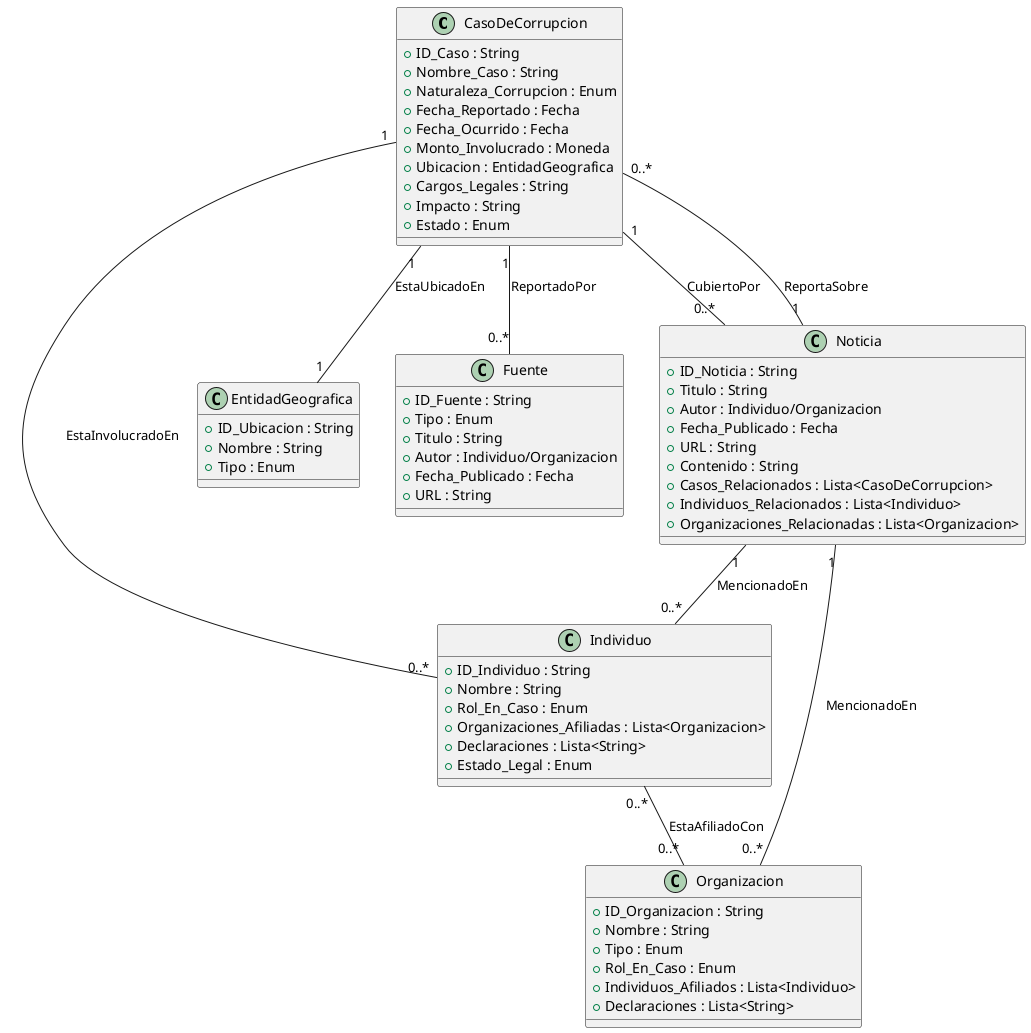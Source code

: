 @startuml

!define RECTANGLE class

' Entidades
RECTANGLE CasoDeCorrupcion {
    + ID_Caso : String
    + Nombre_Caso : String
    + Naturaleza_Corrupcion : Enum
    + Fecha_Reportado : Fecha
    + Fecha_Ocurrido : Fecha
    + Monto_Involucrado : Moneda
    + Ubicacion : EntidadGeografica
    + Cargos_Legales : String
    + Impacto : String
    + Estado : Enum
}

RECTANGLE Individuo {
    + ID_Individuo : String
    + Nombre : String
    + Rol_En_Caso : Enum
    + Organizaciones_Afiliadas : Lista<Organizacion>
    + Declaraciones : Lista<String>
    + Estado_Legal : Enum
}

RECTANGLE Organizacion {
    + ID_Organizacion : String
    + Nombre : String
    + Tipo : Enum
    + Rol_En_Caso : Enum
    + Individuos_Afiliados : Lista<Individuo>
    + Declaraciones : Lista<String>
}

RECTANGLE EntidadGeografica {
    + ID_Ubicacion : String
    + Nombre : String
    + Tipo : Enum
}

RECTANGLE Fuente {
    + ID_Fuente : String
    + Tipo : Enum
    + Titulo : String
    + Autor : Individuo/Organizacion
    + Fecha_Publicado : Fecha
    + URL : String
}

RECTANGLE Noticia {
    + ID_Noticia : String
    + Titulo : String
    + Autor : Individuo/Organizacion
    + Fecha_Publicado : Fecha
    + URL : String
    + Contenido : String
    + Casos_Relacionados : Lista<CasoDeCorrupcion>
    + Individuos_Relacionados : Lista<Individuo>
    + Organizaciones_Relacionadas : Lista<Organizacion>
}

' Relaciones
CasoDeCorrupcion "1" -- "0..*" Individuo : EstaInvolucradoEn
CasoDeCorrupcion "1" -- "1" EntidadGeografica : EstaUbicadoEn
Individuo "0..*" -- "0..*" Organizacion : EstaAfiliadoCon
CasoDeCorrupcion "1" -- "0..*" Fuente : ReportadoPor
CasoDeCorrupcion "1" -- "0..*" Noticia : CubiertoPor
Noticia "1" -- "0..*" Individuo : MencionadoEn
Noticia "1" -- "0..*" Organizacion : MencionadoEn
Noticia "1" -- "0..*" CasoDeCorrupcion : ReportaSobre

@enduml

